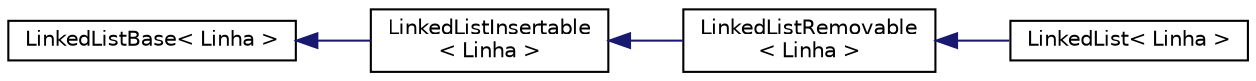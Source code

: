 digraph "Graphical Class Hierarchy"
{
  edge [fontname="Helvetica",fontsize="10",labelfontname="Helvetica",labelfontsize="10"];
  node [fontname="Helvetica",fontsize="10",shape=record];
  rankdir="LR";
  Node1 [label="LinkedListBase\< Linha \>",height=0.2,width=0.4,color="black", fillcolor="white", style="filled",URL="$class_linked_list_base.html"];
  Node1 -> Node2 [dir="back",color="midnightblue",fontsize="10",style="solid",fontname="Helvetica"];
  Node2 [label="LinkedListInsertable\l\< Linha \>",height=0.2,width=0.4,color="black", fillcolor="white", style="filled",URL="$class_linked_list_insertable.html"];
  Node2 -> Node3 [dir="back",color="midnightblue",fontsize="10",style="solid",fontname="Helvetica"];
  Node3 [label="LinkedListRemovable\l\< Linha \>",height=0.2,width=0.4,color="black", fillcolor="white", style="filled",URL="$class_linked_list_removable.html"];
  Node3 -> Node4 [dir="back",color="midnightblue",fontsize="10",style="solid",fontname="Helvetica"];
  Node4 [label="LinkedList\< Linha \>",height=0.2,width=0.4,color="black", fillcolor="white", style="filled",URL="$class_linked_list.html"];
}
